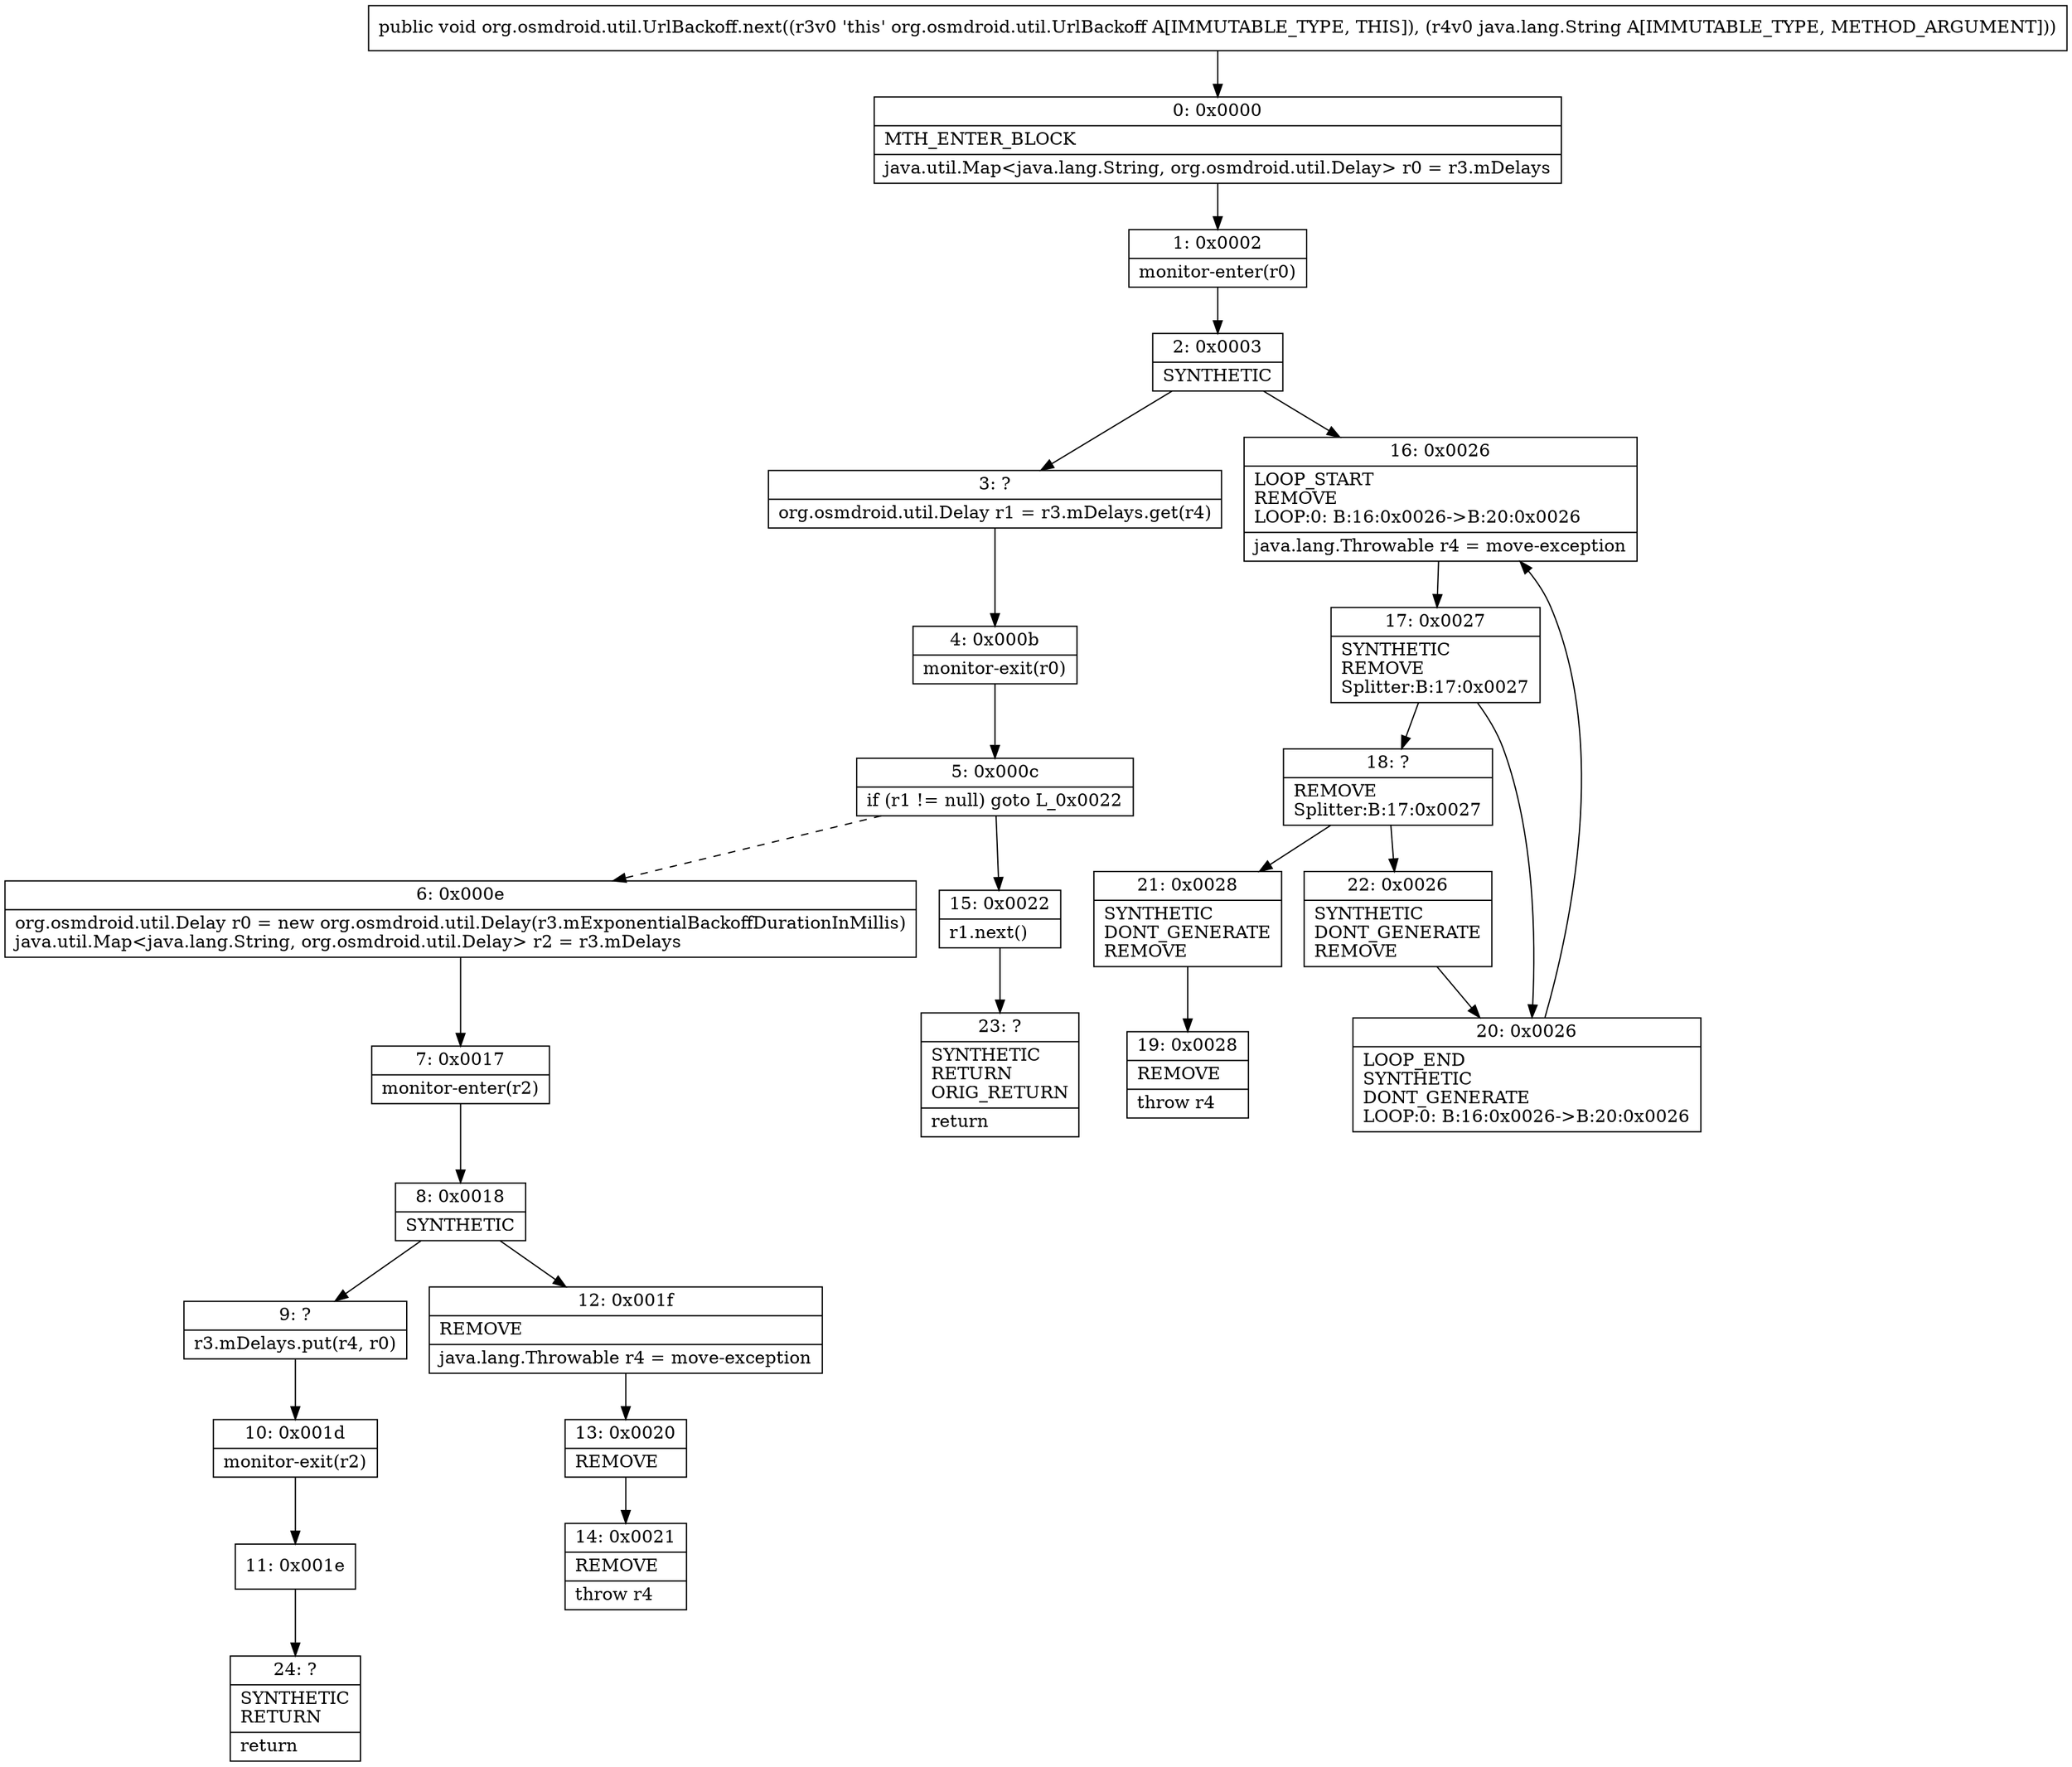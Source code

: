 digraph "CFG fororg.osmdroid.util.UrlBackoff.next(Ljava\/lang\/String;)V" {
Node_0 [shape=record,label="{0\:\ 0x0000|MTH_ENTER_BLOCK\l|java.util.Map\<java.lang.String, org.osmdroid.util.Delay\> r0 = r3.mDelays\l}"];
Node_1 [shape=record,label="{1\:\ 0x0002|monitor\-enter(r0)\l}"];
Node_2 [shape=record,label="{2\:\ 0x0003|SYNTHETIC\l}"];
Node_3 [shape=record,label="{3\:\ ?|org.osmdroid.util.Delay r1 = r3.mDelays.get(r4)\l}"];
Node_4 [shape=record,label="{4\:\ 0x000b|monitor\-exit(r0)\l}"];
Node_5 [shape=record,label="{5\:\ 0x000c|if (r1 != null) goto L_0x0022\l}"];
Node_6 [shape=record,label="{6\:\ 0x000e|org.osmdroid.util.Delay r0 = new org.osmdroid.util.Delay(r3.mExponentialBackoffDurationInMillis)\ljava.util.Map\<java.lang.String, org.osmdroid.util.Delay\> r2 = r3.mDelays\l}"];
Node_7 [shape=record,label="{7\:\ 0x0017|monitor\-enter(r2)\l}"];
Node_8 [shape=record,label="{8\:\ 0x0018|SYNTHETIC\l}"];
Node_9 [shape=record,label="{9\:\ ?|r3.mDelays.put(r4, r0)\l}"];
Node_10 [shape=record,label="{10\:\ 0x001d|monitor\-exit(r2)\l}"];
Node_11 [shape=record,label="{11\:\ 0x001e}"];
Node_12 [shape=record,label="{12\:\ 0x001f|REMOVE\l|java.lang.Throwable r4 = move\-exception\l}"];
Node_13 [shape=record,label="{13\:\ 0x0020|REMOVE\l}"];
Node_14 [shape=record,label="{14\:\ 0x0021|REMOVE\l|throw r4\l}"];
Node_15 [shape=record,label="{15\:\ 0x0022|r1.next()\l}"];
Node_16 [shape=record,label="{16\:\ 0x0026|LOOP_START\lREMOVE\lLOOP:0: B:16:0x0026\-\>B:20:0x0026\l|java.lang.Throwable r4 = move\-exception\l}"];
Node_17 [shape=record,label="{17\:\ 0x0027|SYNTHETIC\lREMOVE\lSplitter:B:17:0x0027\l}"];
Node_18 [shape=record,label="{18\:\ ?|REMOVE\lSplitter:B:17:0x0027\l}"];
Node_19 [shape=record,label="{19\:\ 0x0028|REMOVE\l|throw r4\l}"];
Node_20 [shape=record,label="{20\:\ 0x0026|LOOP_END\lSYNTHETIC\lDONT_GENERATE\lLOOP:0: B:16:0x0026\-\>B:20:0x0026\l}"];
Node_21 [shape=record,label="{21\:\ 0x0028|SYNTHETIC\lDONT_GENERATE\lREMOVE\l}"];
Node_22 [shape=record,label="{22\:\ 0x0026|SYNTHETIC\lDONT_GENERATE\lREMOVE\l}"];
Node_23 [shape=record,label="{23\:\ ?|SYNTHETIC\lRETURN\lORIG_RETURN\l|return\l}"];
Node_24 [shape=record,label="{24\:\ ?|SYNTHETIC\lRETURN\l|return\l}"];
MethodNode[shape=record,label="{public void org.osmdroid.util.UrlBackoff.next((r3v0 'this' org.osmdroid.util.UrlBackoff A[IMMUTABLE_TYPE, THIS]), (r4v0 java.lang.String A[IMMUTABLE_TYPE, METHOD_ARGUMENT])) }"];
MethodNode -> Node_0;
Node_0 -> Node_1;
Node_1 -> Node_2;
Node_2 -> Node_3;
Node_2 -> Node_16;
Node_3 -> Node_4;
Node_4 -> Node_5;
Node_5 -> Node_6[style=dashed];
Node_5 -> Node_15;
Node_6 -> Node_7;
Node_7 -> Node_8;
Node_8 -> Node_9;
Node_8 -> Node_12;
Node_9 -> Node_10;
Node_10 -> Node_11;
Node_11 -> Node_24;
Node_12 -> Node_13;
Node_13 -> Node_14;
Node_15 -> Node_23;
Node_16 -> Node_17;
Node_17 -> Node_18;
Node_17 -> Node_20;
Node_18 -> Node_21;
Node_18 -> Node_22;
Node_20 -> Node_16;
Node_21 -> Node_19;
Node_22 -> Node_20;
}


